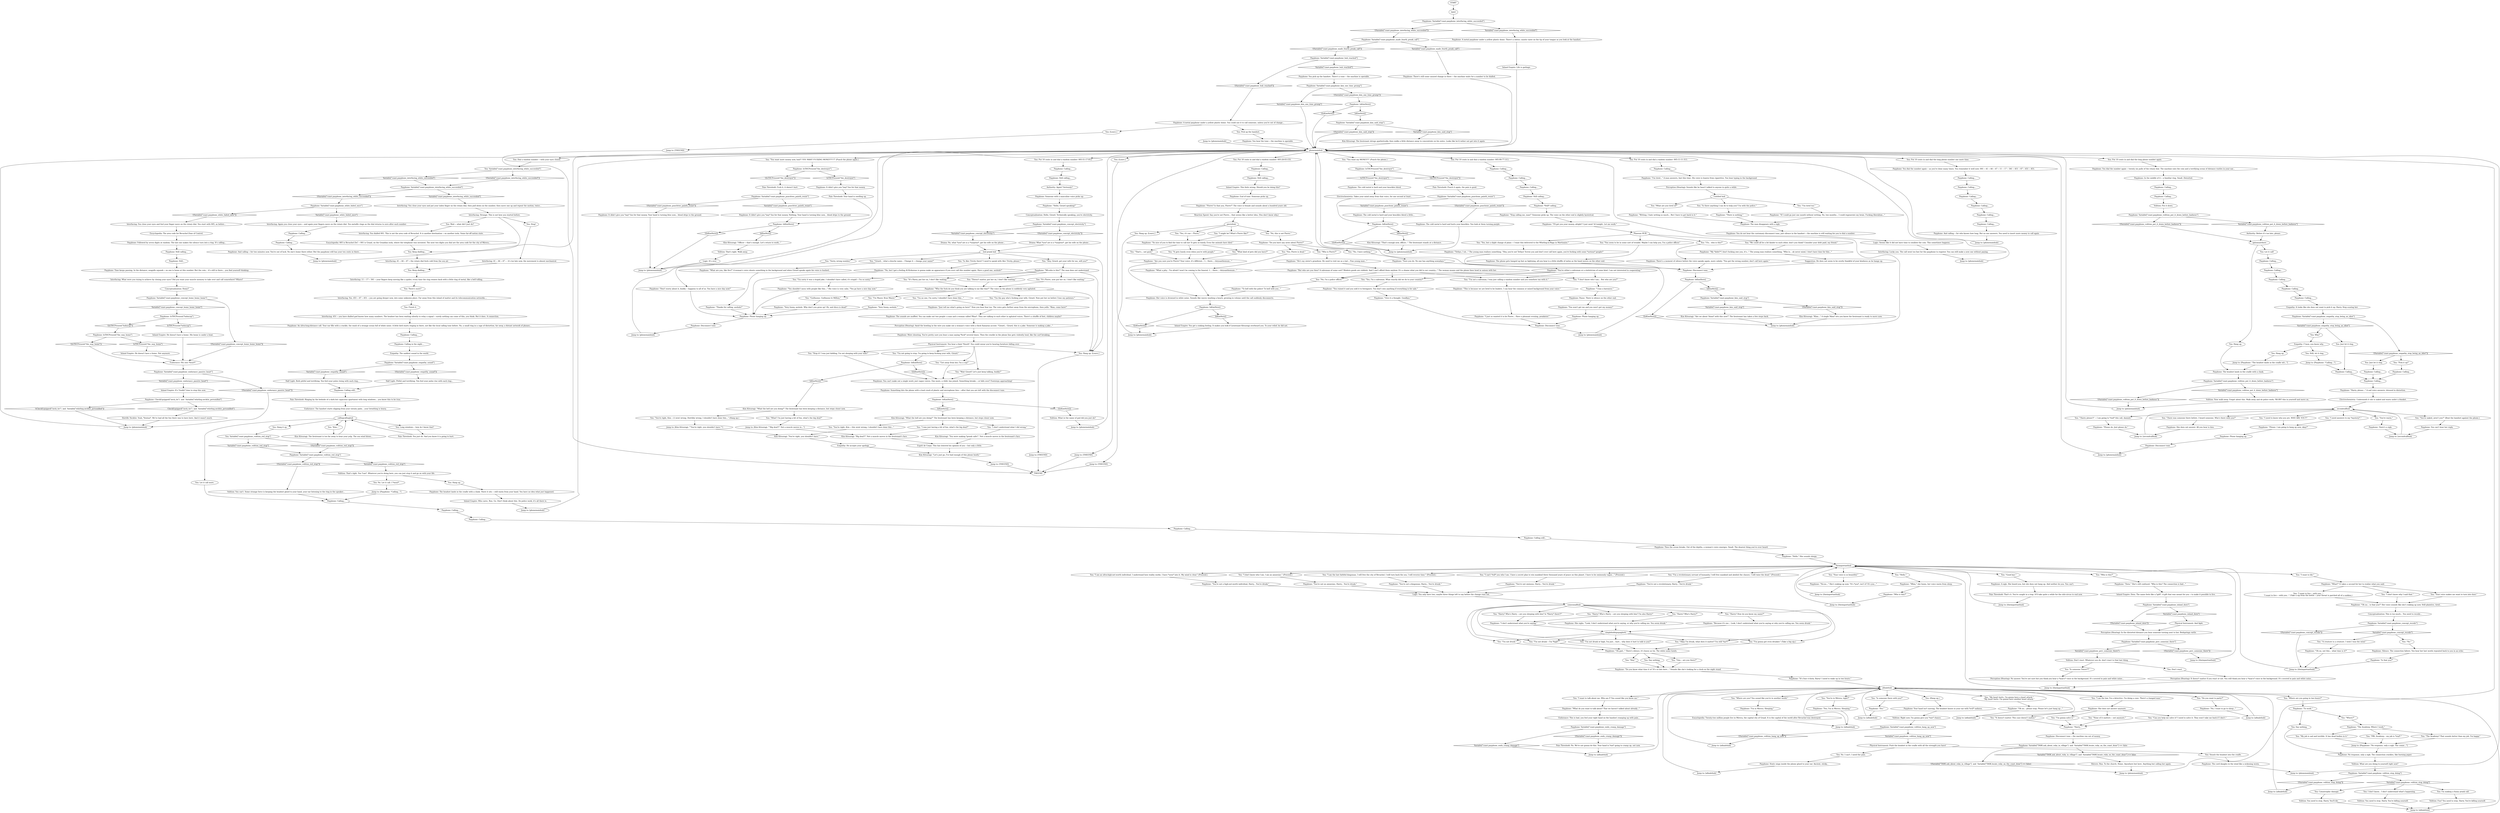 # BOARDWALK / PAYPHONE
# Payphone, for calling folk. Call everyone.
# ==================================================
digraph G {
	  0 [label="START"];
	  1 [label="input"];
	  2 [label="You: \"Yes, it's me -- Pierre.\""];
	  3 [label="You: \"Yes, Pierre is dead.\""];
	  4 [label="Payphone: \"But who are you then? A salesman of some sort? Modern goods are rubbish. And I can't afford them anyhow. It's a shame what you did to our country...\" The woman moans and the phone lines howl in unison with her."];
	  5 [label="Payphone: Her voice is drowned in white noise. Sounds like waves washing a beach, growing in volume until the call suddenly disconnects."];
	  6 [label="Jump to: [phonemainhub]"];
	  7 [label="You: Keep dialling..."];
	  8 [label="Payphone: \"You shouldn't mess with people like this...\" His voice is very calm. \"You go have a nice day now.\""];
	  9 [label="You: \"Guillaume. Guillaume le Million.\""];
	  10 [label="Payphone: \"Harry, please...\" A sad voice answers, dressed in distortion."];
	  11 [label="Jump to: [phonemainhub]"];
	  12 [label="Kim Kitsuragi: \"You were making *prank calls*.\" Not a muscle moves in the lieutenant's face."];
	  13 [label="Payphone: \"My *debt?* I don't fucking owe you, it's...\" The young man realises something. \"Who is... ah never mind, I don't have time for this...\""];
	  14 [label="Inland Empire: Life is garbage."];
	  15 [label="You: \"Kim...\""];
	  16 [label="Empathy: He accepts your apology."];
	  17 [label="Empathy: The saddest sound in the world."];
	  18 [label="Payphone: Variable[\"coast.payphone_volition_red_stop\"]"];
	  19 [label="Variable[\"coast.payphone_volition_red_stop\"]", shape=diamond];
	  20 [label="!(Variable[\"coast.payphone_volition_red_stop\"])", shape=diamond];
	  21 [label="Payphone: Variable[\"coast.payphone_kim_said_stop\"]"];
	  22 [label="Variable[\"coast.payphone_kim_said_stop\"]", shape=diamond];
	  23 [label="!(Variable[\"coast.payphone_kim_said_stop\"])", shape=diamond];
	  24 [label="You: \"I'm not drunk.\""];
	  25 [label="You: \"I want to talk about me. Who am I? You sound like you know me.\""];
	  26 [label="Volition: Right now. I'm gonna give you *one* chance."];
	  27 [label="Payphone: Variable[\"TASK.ask_about_ruby_in_village\"]  and  Variable[\"TASK.locate_ruby_on_the_coast_done\"] == false"];
	  28 [label="Variable[\"TASK.ask_about_ruby_in_village\"]  and  Variable[\"TASK.locate_ruby_on_the_coast_done\"] == false", shape=diamond];
	  29 [label="!(Variable[\"TASK.ask_about_ruby_in_village\"]  and  Variable[\"TASK.locate_ruby_on_the_coast_done\"] == false)", shape=diamond];
	  30 [label="Payphone: Variable[\"coast.payphone_kim_one_time_grump\"]"];
	  31 [label="Variable[\"coast.payphone_kim_one_time_grump\"]", shape=diamond];
	  32 [label="!(Variable[\"coast.payphone_kim_one_time_grump\"])", shape=diamond];
	  33 [label="Perception (Hearing): In the distorted distance you hear someone turning next to her. Bedsprings rattle."];
	  34 [label="Payphone: \"So nice of you to find the time to call me! It gets so lonely. Even the animals have died.\""];
	  35 [label="Payphone: \"He's my sister's grandson. He used to visit me as a lad... Fine young man...\""];
	  36 [label="Payphone: \"This is because we are bred to be leaders. I can hear the common or mixed background from your voice.\""];
	  37 [label="Payphone: \"You're either a salesman or a statistician of some kind. I am not interested in cooperating.\""];
	  38 [label="Authority: Again? Seriously?"];
	  39 [label="You: \"I don't know why I said that.\""];
	  40 [label="Payphone: \"What are you, like five?\" A woman's voice shouts something in the background and when Girard speaks again his voice is hushed..."];
	  41 [label="You: Finish it."];
	  42 [label="Volition: Now walk away. Forget about this. Walk away and do police work. *BURY* this in yourself and move on."];
	  43 [label="Payphone: IsKimHere()"];
	  44 [label="IsKimHere()", shape=diamond];
	  45 [label="!(IsKimHere())", shape=diamond];
	  46 [label="Authority: Before it's too late, please."];
	  47 [label="Payphone: Variable[\"coast.payphone_white_failed_once\"]"];
	  48 [label="Variable[\"coast.payphone_white_failed_once\"]", shape=diamond];
	  49 [label="!(Variable[\"coast.payphone_white_failed_once\"])", shape=diamond];
	  50 [label="Jump to: [phonemainhub]"];
	  51 [label="Interfacing: What were you trying to achieve by closing your eyes? Did you want your muscle memory to take over and call somewhere? Where?"];
	  52 [label="Half Light: Pitiful and terrifying. You feel your pulse rise with each ring..."];
	  53 [label="Payphone: Calling..."];
	  54 [label="Interfacing: You dialled 001. This is not the area code of Revachol. It is another destination -- on another isola. Some far-off nation state."];
	  55 [label="Pain Threshold: Fuck it, it doesn't hurt."];
	  56 [label="Payphone: IsKimHere()"];
	  57 [label="IsKimHere()", shape=diamond];
	  58 [label="!(IsKimHere())", shape=diamond];
	  59 [label="Payphone: A metal payphone under a yellow plastic dome. There's a bitter, caustic taste on the tip of your tongue as you look at the handset."];
	  60 [label="Jump to: [THEEND]"];
	  61 [label="Drama: What *you* are is a *surprise*, get his wife on the phone..."];
	  62 [label="Payphone: \"Writing. I hate writing so much... But I have to get back to it.\""];
	  63 [label="Payphone: \"Is that you?\""];
	  64 [label="Payphone: \"Yes, I'm in Mirova. Sleeping.\""];
	  65 [label="You: \"My heart hurts. I'm gonna have a heart attack.\"\n\"My heart hurts. I'm gonna have another heart attack.\""];
	  66 [label="Jump to: [secondcallhub]"];
	  67 [label="You: Pick up the handset."];
	  68 [label="Payphone: You hear the tone -- the machine is operable."];
	  69 [label="Payphone: Calling..."];
	  70 [label="Payphone: \"You ruined it and you sold it to foreigners. You don't own anything if everything is for sale.\""];
	  71 [label="Payphone: Variable[\"coast.payphone_punchtwo_painth_resist\"]"];
	  72 [label="Variable[\"coast.payphone_punchtwo_painth_resist\"]", shape=diamond];
	  73 [label="!(Variable[\"coast.payphone_punchtwo_painth_resist\"])", shape=diamond];
	  74 [label="You: \"Get away from her, I'm a cop!\""];
	  75 [label="Payphone: You can't make out a single word, just vague voices. One more, a child, has joined. Something breaks -- or falls over? Footsteps approaching!"];
	  76 [label="Kim Kitsuragi: \"What the hell are you doing?\" The lieutenant has been keeping a distance, but steps closer now."];
	  77 [label="You: \"You seem to be in some sort of trouble. Maybe I can help you, I'm a police officer.\""];
	  78 [label="somesmallhub"];
	  79 [label="Pain Threshold: You just do. And you know it is going to hurt."];
	  80 [label="Horrific Necktie: Yeah, *bratan*. We've had all the fun there was to have here. And it wasn't much."];
	  81 [label="Payphone: It didn't give you *any* fun for that money."];
	  82 [label="Volition: You can't. Some strange force is keeping the headset glued to your hand, your ear listening to the ring in the speaker..."];
	  83 [label="Payphone: \"You're not an amnesiac, Harry... You're drunk.\""];
	  84 [label="You: \"I'm not drunk -- I'm *high*.\""];
	  85 [label="Payphone: \"I don't understand what you're saying.\""];
	  86 [label="Encyclopedia: Twenty-two million people live in Mirova, the capital city of Graad. It is the capital of the world after Revachol was destroyed."];
	  87 [label="Payphone: End of tone. Someone picks up."];
	  88 [label="You: Put 10 cents in and dial a random number: 005-24-03-155."];
	  89 [label="You: \"You're naked, aren't you?\" (Beat the handset against the phone.)"];
	  90 [label="Payphone: \"Wh-who is this?\" The man does not understand."];
	  91 [label="Payphone: More shouting. You're pretty sure you hear a man saying *fuck* several times. Then the crackle in the phone line gets violently loud, like the surf breaking."];
	  92 [label="You: Keep dialling..."];
	  93 [label="Jump to: [phonemainhub]"];
	  94 [label="Jump to: [Kim Kitsuragi: \"\"Big deal?!\" Not a muscle moves in...\"]"];
	  95 [label="Jump to: [afinalehub]"];
	  96 [label="Jump to: [afinalehub]"];
	  97 [label="You: (Hang up.)"];
	  98 [label="Payphone: She does not answer anymore."];
	  99 [label="You: \"It gets lonely even when you're with people.\""];
	  100 [label="Payphone: You dial the number again -- as you've done many times. You remember it well now: 001 -- 41 -- 44 -- 47 -- 11 -- 17 -- 361 -- 451 -- 67 -- 451 -- 451."];
	  101 [label="Payphone: \"Are you sure you're Pierre? Your voice, it's different... I... there... chrysanthemum...\""];
	  102 [label="Jump to: [theimportanthub]"];
	  103 [label="You: Hang up. [Leave.]"];
	  104 [label="Empathy: It looks like she does not want to pick it up, Harry. Stop scaring her."];
	  105 [label="You: \"I am the last faithful kingsman. I will free the city of Revachol. I will turn back the sea. I will reverse time.\" (Proceed.)"];
	  106 [label="Payphone: In the middle of it -- a familiar ring. Small. Distorted."];
	  107 [label="Payphone: And calling -- for two minutes now. You're out of luck. No one's home there either. But the payphone still has your ten cents in there..."];
	  108 [label="Payphone: You pick up the handset. There's a tone -- the machine is operable."];
	  109 [label="Payphone: Then the ocean breaks. Out of the depths, a woman's voice emerges. Small. The dearest thing you've ever heard."];
	  110 [label="Jump to: [THEEND]"];
	  111 [label="You: \"I'm not drunk or high, I'm just... hurt... why does it hurt to talk to you?\""];
	  112 [label="Jump to: [phonemainhub]"];
	  113 [label="simpleholdupspaghetti"];
	  114 [label="Payphone: Static sings inside the phone glued to your ear. Ancient, sticky..."];
	  115 [label="Payphone: She does not answer. All you hear is hiss."];
	  116 [label="Inland Empire: Dora. The name feels like a *gift*. A gift that was meant for you -- to make it possible to live."];
	  117 [label="Payphone: Variable[\"coast.payphone_perc_someone_there\"]"];
	  118 [label="Variable[\"coast.payphone_perc_someone_there\"]", shape=diamond];
	  119 [label="!(Variable[\"coast.payphone_perc_someone_there\"])", shape=diamond];
	  120 [label="You: \"No, I'm a police officer.\""];
	  121 [label="You: \"Good bye.\""];
	  122 [label="Jump to: [Payphone: \"The headset lands in the cradle wit...\"]"];
	  123 [label="You: Just let it ring."];
	  124 [label="Payphone: Calling..."];
	  125 [label="Kim Kitsuragi: \"You're right, you shouldn't have.\""];
	  126 [label="You: \"We could all be a bit kinder to each other, don't you think? Consider your debt paid, my friend.\""];
	  127 [label="Payphone: The phone gets hanged up fast as lightning, all you hear is a little shuffle of nylon as the hand moves on the other end."];
	  128 [label="Endurance: The handset starts slipping from your sweaty palm... your breathing is heavy."];
	  129 [label="Payphone: Variable[\"coast.payphone_endurance_passive_heart\"]"];
	  130 [label="Variable[\"coast.payphone_endurance_passive_heart\"]", shape=diamond];
	  131 [label="!(Variable[\"coast.payphone_endurance_passive_heart\"])", shape=diamond];
	  132 [label="You: Stop!"];
	  133 [label="Jump to: [THEEND]"];
	  134 [label="You: \"You want my MONEY?!\" (Punch the phone.)"];
	  135 [label="Kim Kitsuragi: The lieutenant is too far away to hear your yelp. The sea wind blows..."];
	  136 [label="Untitled hub"];
	  137 [label="You: Let it call more."];
	  138 [label="Payphone: Variable[\"coast.payphone_inland_dora\"]"];
	  139 [label="Variable[\"coast.payphone_inland_dora\"]", shape=diamond];
	  140 [label="!(Variable[\"coast.payphone_inland_dora\"])", shape=diamond];
	  141 [label="You: \"Okay I'm drunk, what does it matter? I'm still *me*!\""];
	  142 [label="Volition: You need to stop, Harry. You'll die."];
	  143 [label="You: \"I'm gonna solve it.\""];
	  144 [label="Jump to: [phonemainhub]"];
	  145 [label="Payphone: \"You're not a revolutionary, Harry... You're drunk.\""];
	  146 [label="Payphone: \"What a pity... I'm afraid I won't be coming to the funeral. I.... there... chrysanthemum...\""];
	  147 [label="You: \"A creature is a creature. I wish I was the wind.\""];
	  148 [label="You: \"Your voice makes me want to turn into dust.\""];
	  149 [label="You: \"I am an ultra-high-net-worth individual. I understand how reality works. I have *seen* into it. My mind is clear.\" (Proceed.)"];
	  150 [label="Payphone: Calling..."];
	  151 [label="Payphone: The headset lands in the cradle with a clank."];
	  152 [label="You: Hang up."];
	  153 [label="You: \"Who is this?\""];
	  154 [label="Payphone: Calling..."];
	  155 [label="Payphone: \"You're not a kingsman, Harry... You're drunk.\""];
	  156 [label="Payphone: \"You're not ominous, Harry... You're drunk.\""];
	  157 [label="Interfacing: 41 -- 44 -- 47 -- the rotary dial feels cold from the sea air."];
	  158 [label="You: Long windows... how do I know that?"];
	  159 [label="Payphone: Variable[\"coast.payphone_kim_said_stop\"]"];
	  160 [label="Variable[\"coast.payphone_kim_said_stop\"]", shape=diamond];
	  161 [label="!(Variable[\"coast.payphone_kim_said_stop\"])", shape=diamond];
	  162 [label="Inland Empire: Who cares. Run. Go. Don't think about this. Do police work, it's all there is."];
	  163 [label="Kim Kitsuragi: \"Khm...\" A single *khm* lets you know the lieutenant is ready to move now."];
	  164 [label="Payphone: IsKimHere()"];
	  165 [label="IsKimHere()", shape=diamond];
	  166 [label="!(IsKimHere())", shape=diamond];
	  167 [label="Payphone: Variable[\"coast.payphone_concept_electricity\"]"];
	  168 [label="Variable[\"coast.payphone_concept_electricity\"]", shape=diamond];
	  169 [label="!(Variable[\"coast.payphone_concept_electricity\"])", shape=diamond];
	  170 [label="Payphone: \"I'm tired...\" A man answers, fast this time. His voice is hoarse from cigarettes. You hear typing in the background."];
	  171 [label="You: \"I'm tired too.\""];
	  172 [label="callingcallinghub"];
	  173 [label="Inland Empire: He doesn't have a home. His home is under a boat."];
	  174 [label="Payphone: \"The Academy. Where I work.\""];
	  175 [label="You: I'm making a funny prank call."];
	  176 [label="Physical Instrument: Push the headset in the cradle with all the strength you have!"];
	  177 [label="You: \"None of it matters -- not anymore.\""];
	  178 [label="Payphone: Variable[\"coast.payphone_volition_put_it_down_before_badness\"]"];
	  179 [label="Variable[\"coast.payphone_volition_put_it_down_before_badness\"]", shape=diamond];
	  180 [label="!(Variable[\"coast.payphone_volition_put_it_down_before_badness\"])", shape=diamond];
	  181 [label="Jump to: [phonemainhub]"];
	  182 [label="Payphone: The cord dangles in the wind like a sickening worm."];
	  183 [label="You: \"I'm not a salesman, I was just calling a random number and you somehow ran with it.\""];
	  184 [label="Payphone: Calling..."];
	  185 [label="Volition: Don't react. Whatever you do, don't react to that last thing."];
	  186 [label="Inland Empire: You get a sinking feeling. It makes you look if Lieutenant Kitsuragi overheard you. To your relief, he did not."];
	  187 [label="You: \"You're warm.\""];
	  188 [label="Payphone: \"Hello, Girard speaking!\""];
	  189 [label="Payphone: \"Thanks for calling, asshole!\""];
	  190 [label="Payphone: \"Mhm,\" she hums, her voice warm from sleep."];
	  191 [label="You: \"You're right, Kim -- it went wrong. Horribly wrong. I shouldn't have done this...\" (Hang up.)"];
	  192 [label="Interfacing: Strange. This is not how you started before."];
	  193 [label="Jump to: [Payphone: \"Calling...\"]"];
	  194 [label="Volition: What in the name of god did you just do?"];
	  195 [label="Interfacing: 451 -- you have dialled god knows how many numbers. The headset has been waiting silently to relay a signal -- surely nothing can come of this, you think. But it does. A connection."];
	  196 [label="Jump to: [theimportanthub]"];
	  197 [label="Payphone: Calling..."];
	  198 [label="Payphone: There's a moment of silence before the voice speaks again, more calmly: \"You got the wrong number, don't call here again.\""];
	  199 [label="Payphone: Time keeps passing. In the distance, seagulls squawk -- no one is home at this number. But the coin... it's still in there... you find yourself thinking:"];
	  200 [label="Interfacing: Again you close your eyes -- and again your fingers move on the rotary dial. Ten metallic rings as the dial returns to zero after each number."];
	  201 [label="THEEND"];
	  202 [label="Drama: No, what *you* are is a *surprise*, get his wife on the phone..."];
	  203 [label="You: \"I don't know who I am. I am an amnesiac.\" (Proceed.)"];
	  204 [label="Payphone: Still..."];
	  205 [label="pierrehub"];
	  206 [label="You: \"Harry? How do you know my name?\""];
	  207 [label="Payphone: Variable[\"coast.payphone_volition_stop_doing\"]"];
	  208 [label="Variable[\"coast.payphone_volition_stop_doing\"]", shape=diamond];
	  209 [label="!(Variable[\"coast.payphone_volition_stop_doing\"])", shape=diamond];
	  210 [label="Payphone: \"Oh no... please stop. Please let's just hang up...\""];
	  211 [label="Jump to: [afinalehub]"];
	  212 [label="Payphone: She sighs. \"Look, I don't understand what you're saying, or why you're calling me. You seem drunk.\""];
	  213 [label="You: [Leave.]"];
	  214 [label="Payphone: \"Do you have any news about Pierre?\""];
	  215 [label="Payphone: You can't hear her reply."];
	  216 [label="Interfacing: Yes. 451 -- 67 -- 451 -- you are going deeper now, into some unknown place. Far away from this island of matter and its telecommunication networks...."];
	  217 [label="Perception (Hearing): No answer. You're not sure but you think you hear a *man's* voice in the background. It's covered in pain and white noise..."];
	  218 [label="Payphone: Phone hanging up."];
	  219 [label="You: Put 10 cents in and dial a random number: 005-99-77-313."];
	  220 [label="You: \"Hey, Girard, get your wife for me, will you?\""];
	  221 [label="You: \"Girard... what a douche name... Change it -- change your name!\""];
	  222 [label="Payphone: Calling..."];
	  223 [label="Jump to: [theimportanthub]"];
	  224 [label="Payphone: The sounds are muffled. You can make out two people: a man and a woman called *Bian*. They are talking to each other in agitated voices. There's a shuffle of feet, children maybe?"];
	  225 [label="Payphone: Something hits the phone with a loud crack of plastic and microphone hiss -- after that you are left with the disconnect tone."];
	  226 [label="Payphone: Calling..."];
	  227 [label="Conceptualization: Home?"];
	  228 [label="Jump to: [phonemainhub]"];
	  229 [label="You: Put 10 cents in and dial the long phone number again."];
	  230 [label="Volition: That's right. You *can*. Whatever you're doing here, you can just stop it and go on with your life."];
	  231 [label="Jump to: [Payphone: \"No response, only a sigh. The conne...\"]"];
	  232 [label="Payphone: \"To work.\""];
	  233 [label="You: \"I am the law. I'm a detective. I'm doing a case. There's a hanged man.\""];
	  234 [label="Payphone: Calling..."];
	  235 [label="Payphone: \"Give it a thought. Goodbye.\""];
	  236 [label="Jump to: [theimportanthub]"];
	  237 [label="You: \"I need answers to my *mystery*.\""];
	  238 [label="Jump to: [Payphone: \"Calling...\"]"];
	  239 [label="2nd prank hub"];
	  240 [label="You: \"I'm sorry it was a stupid joke, I shouldn't have called, it's stupid -- I'm so sorry.\""];
	  241 [label="You: \"Pick it up!\""];
	  242 [label="Empathy: C'mon, you know why."];
	  243 [label="You: \"I'm the guy who's fucking your wife, Girard. Now put her on before I lose my patience.\""];
	  244 [label="You: \"I'm Mazov. Kraz Mazov.\""];
	  245 [label="Payphone: Calling..."];
	  246 [label="Payphone: \"Who is this?\""];
	  247 [label="You: Let it call!"];
	  248 [label="Payphone: *Still* calling..."];
	  249 [label="Payphone: \"Hello.\" She sounds sleepy."];
	  250 [label="Payphone: Calling..."];
	  251 [label="Payphone: There's still some unused change in there -- the machine waits for a number to be dialled."];
	  252 [label="Jump to: [phonemainhub]"];
	  253 [label="Pain Threshold: Punch it again, the pain is good."];
	  254 [label="Payphone: Calling in the night...."];
	  255 [label="Payphone: \"I'll get you your money, alright? I just need 'til tonight. Let me work.\""];
	  256 [label="Payphone: Disconnect tone."];
	  257 [label="You: \"Harry? Who's Harry -- are you sleeping with him? I'm also Harry!\""];
	  258 [label="Payphone: \"Do you know what time it is? It's so late here...\" Sounds like she's looking for a clock on the night stand."];
	  259 [label="You: \"Ooo... are you there?\""];
	  260 [label="afinalehub"];
	  261 [label="You: \"Where are you? You sound like you're in another world.\""];
	  262 [label="Volition: You need to stop. Harry. You're killing yourself."];
	  263 [label="Payphone: Variable[\"coast.payphone_endu_cramp_damage\"]"];
	  264 [label="Variable[\"coast.payphone_endu_cramp_damage\"]", shape=diamond];
	  265 [label="!(Variable[\"coast.payphone_endu_cramp_damage\"])", shape=diamond];
	  266 [label="Jump to: [afinalehub]"];
	  267 [label="You: \"Is someone there with you?\""];
	  268 [label="Logic: It's over."];
	  269 [label="Payphone: It didn't give you *any* fun for that money. Nothing. Your hand is turning blue now... blood drips to the ground."];
	  270 [label="Electrochemistry: Underneath it she is naked and warm under a blanket."];
	  271 [label="You: \"I'm no one, I'm sorry, I shouldn't have done this...\""];
	  272 [label="Pain Threshold: That's it. You're caught in a trap. It'll take quite a while for the shit-circus to end now."];
	  273 [label="You: \"I was just having a bit of fun, what's the big deal?\""];
	  274 [label="Payphone: \"You're not a high-net-worth individual, Harry... You're drunk.\""];
	  275 [label="Kim Kitsuragi: \"Are we about *done* with this now?\" The lieutenant has taken a few steps back."];
	  276 [label="Jump to: [theimportanthub]"];
	  277 [label="Payphone: Calling still..."];
	  278 [label="Payphone: \"There is nothing.\""];
	  279 [label="You: \"The Academy? That sounds better than my job. I'm happy.\""];
	  280 [label="You: I don't know... I don't understand what's happening."];
	  281 [label="Payphone: No response, only a sigh. The connection crackles, like burning paper."];
	  282 [label="Jump to: [afinalehub]"];
	  283 [label="Payphone: \"I just so wanted it to be Pierre... Have a pleasant evening, prankster.\""];
	  284 [label="Payphone: Pause. There is silence on the other end."];
	  285 [label="Payphone: \"You won't get me and you won't get my money!\""];
	  286 [label="Payphone: There's a sigh."];
	  287 [label="Jump to: [phonemainhub]"];
	  288 [label="phonemainhub"];
	  289 [label="You: Still, let it ring."];
	  290 [label="Payphone: \"No, but I got a feeling Al Kickurass is gonna make an appearance if you ever call this number again. Have a good one, asshole!\""];
	  291 [label="Kim Kitsuragi: \"Big deal?!\" Not a muscle moves in the lieutenant's face."];
	  292 [label="Payphone: IsKimHere()"];
	  293 [label="IsKimHere()", shape=diamond];
	  294 [label="!(IsKimHere())", shape=diamond];
	  295 [label="Payphone: The headset lands in the cradle with a clank. There it sits -- still warm from your hand. You have no idea what just happened."];
	  296 [label="Payphone: Phone hanging up."];
	  297 [label="You: \"Is there anything I can do to help you? I'm with the police.\""];
	  298 [label="Jump to: [phonemainhub]"];
	  299 [label="You: \"You're in Mirova, right?\""];
	  300 [label="You: Say nothing."];
	  301 [label="Shivers: Run. To the church. Home. Anywhere but here. Anything but calling her again."];
	  302 [label="You: There's more?"];
	  303 [label="Payphone: \"Sure you do. No one has anything nowadays.\""];
	  304 [label="You: Dial a random number -- with your eyes closed."];
	  305 [label="You: Variable[\"coast.payphone_interfacing_white_succeeded\"]"];
	  306 [label="Variable[\"coast.payphone_interfacing_white_succeeded\"]", shape=diamond];
	  307 [label="!(Variable[\"coast.payphone_interfacing_white_succeeded\"])", shape=diamond];
	  308 [label="Payphone: Variable[\"coast.payphone_concept_recede\"]"];
	  309 [label="Variable[\"coast.payphone_concept_recede\"]", shape=diamond];
	  310 [label="!(Variable[\"coast.payphone_concept_recede\"])", shape=diamond];
	  311 [label="Payphone: A metal payphone under a yellow plastic dome. You could use it to call someone, unless you're out of change..."];
	  312 [label="Payphone: Phone hanging up."];
	  313 [label="You: \"'Harry please?!' -- I am going to *end* this call, dammit.\""];
	  314 [label="You: Put 10 cents in and dial a random number: 005-51-17-912."];
	  315 [label="Payphone: Someone with a masculine voice picks up:"];
	  316 [label="Payphone: Still calling..."];
	  317 [label="You: \"Sorry, wrong number.\""];
	  318 [label="Payphone: \"Oh no, not this... what time is it?\""];
	  319 [label="Payphone: Calling..."];
	  320 [label="Payphone: Calling..."];
	  321 [label="You: \"Wait Girard! Let's just keep talking, buddy!\""];
	  322 [label="optionsarehere"];
	  323 [label="Jump to: [Kim Kitsuragi: \"\"You're right, you shouldn't have.\"\"]"];
	  324 [label="Payphone: Still calling..."];
	  325 [label="Jump to: [phonemainhub]"];
	  326 [label="Jump to: [phonemainhub]"];
	  327 [label="Encyclopedia: The area code for Revachol Zone of Control."];
	  328 [label="Perception (Hearing): Sounds like he hasn't talked to anyone in quite a while."];
	  329 [label="You: \"What are you tired of?\""];
	  330 [label="Payphone: IsKimHere()"];
	  331 [label="IsKimHere()", shape=diamond];
	  332 [label="!(IsKimHere())", shape=diamond];
	  333 [label="Half Light: Both pitiful and terrifying. You feel your pulse rising with each ring..."];
	  334 [label="You: \"Harry? Who's Harry?\""];
	  335 [label="Payphone: \"It's four o'clock, Harry! I need to wake up in two hours.\""];
	  336 [label="Payphone: \"No, I want to go to sleep...\""];
	  337 [label="Jump to: [afinalehub]"];
	  338 [label="Volition: What are you doing to yourself right now?"];
	  339 [label="Volition: Fun? You need to stop. Harry. You're killing yourself."];
	  340 [label="Payphone: \"Harry...\""];
	  341 [label="You: \"Who is Pierre?\""];
	  342 [label="You: \"I don't know who I am... But who are you?\""];
	  343 [label="You: \"What kind of pets did you have?\""];
	  344 [label="Inland Empire: This feels wrong. Should you be doing this?"];
	  345 [label="Interfacing: 11 -- 17 -- 361 -- your fingers keep moving like a spider, every time the ring rotates back with a little ring of metal, like a bell tolling."];
	  346 [label="Payphone: Calling..."];
	  347 [label="You: \"It's Harry, put her on, I don't like waiting.\""];
	  348 [label="You: Why?"];
	  349 [label="Payphone: \"Very funny, asshole.\""];
	  350 [label="Physical Instrument: You hear a faint *thuck*. You could swear you're hearing furniture falling over."];
	  351 [label="You: \"What? I'm just having a bit of fun, what's the big deal?\""];
	  352 [label="Payphone: Variable[\"coast.payphone_interfacing_white_succeeded\"]"];
	  353 [label="Variable[\"coast.payphone_interfacing_white_succeeded\"]", shape=diamond];
	  354 [label="!(Variable[\"coast.payphone_interfacing_white_succeeded\"])", shape=diamond];
	  355 [label="Payphone: Still calling..."];
	  356 [label="Encyclopedia: 005 is Revachol ZoC -- 001 is Graad, on the Graadian isola, where the telephone was invented. The next two digits you dial are the area code for the city of Mirova..."];
	  357 [label="Kim Kitsuragi: \"Officer -- that's enough. Let's return to work...\""];
	  358 [label="Payphone: The cold metal is hard and hurts your knuckles. You look at them turning purple."];
	  359 [label="Suggestion: He does not seem to be overly thankful of your kindness as he hangs up."];
	  360 [label="Payphone: \"Because it's me... Look, I don't understand what you're saying or why you're calling me. You seem drunk.\""];
	  361 [label="You: \"Hey.\""];
	  362 [label="You: Say nothing."];
	  363 [label="Payphone: \"What do you want to talk about? That we haven't talked about already...\""];
	  364 [label="Jump to: [afinalehub]"];
	  365 [label="Payphone: Disconnect tone -- the machine ran out of money."];
	  366 [label="You: \"Can you help me solve it? I need to solve it. They won't take me back if I don't.\""];
	  367 [label="You: \"No, this is not Pierre.\""];
	  368 [label="You: \"Is someone *there*?\""];
	  369 [label="Payphone: Calling..."];
	  370 [label="Jump to: [theimportanthub]"];
	  371 [label="You: \"Stop it! I was just kidding, I'm not sleeping with your wife!\""];
	  372 [label="Payphone: A sigh. She heard you, but she does not hang up. And neither do you. You can't."];
	  373 [label="Jump to: [phonemainhub]"];
	  374 [label="Interfacing: 41 -- 44 -- 47 --  it's too late now, the movement is almost mechanical."];
	  375 [label="Endurance: His own *heart*."];
	  376 [label="Payphone: IsTHCPresent(\"the_destroyer\")"];
	  377 [label="IsTHCPresent(\"the_destroyer\")", shape=diamond];
	  378 [label="!(IsTHCPresent(\"the_destroyer\"))", shape=diamond];
	  379 [label="You: Hang up."];
	  380 [label="Jump to: [phonemainhub]"];
	  381 [label="Electrochemistry: Takes your mind away from that voice, for one second at least..."];
	  382 [label="Jump to: [phonemainhub]"];
	  383 [label="Payphone: Calling still..."];
	  384 [label="Logic: Seems like it did not have time to swallow the coin. This sometimes happens."];
	  385 [label="Inland Empire: He doesn't have a home. Not anymore."];
	  386 [label="You: \"Harry? Who's Harry -- are you sleeping with him? Is *Harry* there?!\""];
	  387 [label="You: \"Do you want to party?\""];
	  388 [label="Payphone: Your hand isn't moving. The headset hisses in your ear with *evil* sadness."];
	  389 [label="Volition: That's right. Walk away."];
	  390 [label="You: Smash the headset into the cradle."];
	  391 [label="Jump to: [afinalehub]"];
	  392 [label="You: \"There was someone there before. I heard someone. Who's there with you?\""];
	  393 [label="Payphone: \"Dora.\" She's still confused. \"Who is this? The connection is bad...\""];
	  394 [label="You: Don't react."];
	  395 [label="Payphone: Still calling..."];
	  396 [label="Payphone: Disconnect tone."];
	  397 [label="You: \"I need to know who you are. WHO ARE YOU?!\""];
	  398 [label="Payphone: \"Please. I am going to hang up now, okay?\""];
	  399 [label="You: Hang up."];
	  400 [label="Payphone: \"Who the fuck do you think you are talking to me like that?\" The voice on the phone is suddenly very agitated."];
	  401 [label="You: Just let it ring."];
	  402 [label="Payphone: Variable[\"coast.payphone_empathy_stop_being_an_idiot\"]"];
	  403 [label="Variable[\"coast.payphone_empathy_stop_being_an_idiot\"]", shape=diamond];
	  404 [label="!(Variable[\"coast.payphone_empathy_stop_being_an_idiot\"])", shape=diamond];
	  405 [label="You: \"I'm a revolutionary servant of humanity. I will free mankind and abolish the classes. I will raise the dead.\" (Proceed.)"];
	  406 [label="Payphone: Calling..."];
	  407 [label="You: \"I want to die.\""];
	  408 [label="Payphone: You dial the number again -- twenty six pulls of the rotary dial. The machine eats the coin and a terrifying ocean of distance rustles in your ear..."];
	  409 [label="You: \"Yes, but a slight change of plans -- I want this delivered to the Whirling-in-Rags in Martinaise.\""];
	  410 [label="Kim Kitsuragi: \"That's enough now, officer...\" The lieutenant stands at a distance."];
	  411 [label="Payphone: \"No-no...\" She's waking up now. \"It's *you*, isn't it? It's you...\""];
	  412 [label="Payphone: The cold metal is hard and your knuckles bleed a little..."];
	  414 [label="Conceptualization: Hello, Girard. Technically speaking, you're electricity."];
	  415 [label="Payphone: Calling..."];
	  416 [label="Payphone: Calling..."];
	  417 [label="Payphone: You do not hear the customary disconnect tone, just silence in the handset -- the machine is still waiting for you to dial a number."];
	  418 [label="You: \"Where are you going in two hours?\""];
	  419 [label="Endurance: This is bad, you feel your right hand on the handset cramping up with pain..."];
	  420 [label="Payphone: Disconnect tone."];
	  421 [label="Payphone: \"I was a baroness.\""];
	  422 [label="You: \"That's... not good.\""];
	  423 [label="You: \"I want to live -- with you...\"\n\"I want to live -- with you...\" (Take a sip from the bottle -- your throat is parched all of a sudden.) "];
	  424 [label="Payphone: Calling..."];
	  425 [label="Payphone: \"Don't worry about it, buddy -- happens to all of us. You have a nice day now!\""];
	  426 [label="You: \"Doesn't matter, put her on, I don't like waiting.\""];
	  427 [label="Payphone: Calling..."];
	  428 [label="Kim Kitsuragi: \"What the hell are you doing?\" The lieutenant has been keeping a distance, but steps closer now."];
	  429 [label="You: \"You're right, Kim -- this went wrong, I shouldn't have done this...\""];
	  430 [label="Payphone: Calling..."];
	  431 [label="Interfacing: You close your eyes and put your index finger on the rotary dial, then pull down on the number, then move one up and repeat the motion, twice..."];
	  432 [label="You: Wait -- what did I just do?"];
	  433 [label="Pain Threshold: Ringing by the bedside of a dark but capacious apartment with long windows... you know this to be true."];
	  434 [label="Payphone: Variable[\"coast.payphone_made_fourth_prank_call\"]"];
	  435 [label="Variable[\"coast.payphone_made_fourth_prank_call\"]", shape=diamond];
	  436 [label="!(Variable[\"coast.payphone_made_fourth_prank_call\"])", shape=diamond];
	  437 [label="Payphone: Variable[\"coast.payphone_interfacing_white_succeeded\"]"];
	  438 [label="Variable[\"coast.payphone_interfacing_white_succeeded\"]", shape=diamond];
	  439 [label="!(Variable[\"coast.payphone_interfacing_white_succeeded\"])", shape=diamond];
	  440 [label="Payphone: Variable[\"coast.payphone_punchone_painth_resist\"]"];
	  441 [label="Variable[\"coast.payphone_punchone_painth_resist\"]", shape=diamond];
	  442 [label="!(Variable[\"coast.payphone_punchone_painth_resist\"])", shape=diamond];
	  443 [label="You: Hang it up."];
	  444 [label="You: Variable[\"coast.payphone_volition_red_stop\"]"];
	  445 [label="Variable[\"coast.payphone_volition_red_stop\"]", shape=diamond];
	  446 [label="!(Variable[\"coast.payphone_volition_red_stop\"])", shape=diamond];
	  447 [label="Payphone: Variable[\"coast.payphone_empathy_sound\"]"];
	  448 [label="Variable[\"coast.payphone_empathy_sound\"]", shape=diamond];
	  449 [label="!(Variable[\"coast.payphone_empathy_sound\"])", shape=diamond];
	  450 [label="Payphone: \"I'm in Mirova. Sleeping.\""];
	  451 [label="You: Catastrophic damage."];
	  452 [label="You: \"My job is sad and terrible. It has dead bodies in it.\""];
	  453 [label="Jump to: [phonemainhub]"];
	  454 [label="Jump to: [THEEND]"];
	  455 [label="Jump to: [afinalehub]"];
	  456 [label="Payphone: \"Pierre? Is that you, Pierre?\" The voice is female and sounds about a hundred years old."];
	  457 [label="You: \"No, I have nothing.\""];
	  458 [label="You: \"Yes, I'm a salesman. What exactly did we do to your country?\""];
	  459 [label="Payphone: \"To hell with the police! To hell with you...\""];
	  460 [label="You: \"Hello.\""];
	  461 [label="You: \"No.\""];
	  462 [label="Perception (Hearing): It doesn't matter if you react or not. You still think you hear a *man's* voice in the background. It's covered in pain and white noise..."];
	  463 [label="You: Hang up. [Leave.]"];
	  464 [label="You: \"Is Alec Tricity there? I need to speak with Alec Tricity, please.\""];
	  465 [label="Payphone: \"What?\" It takes a second for her to realize what you said."];
	  466 [label="You: \"Your voice is so beautiful.\""];
	  467 [label="You: No. Let it call. I *must*."];
	  468 [label="Payphone: Variable[\"coast.payphone_volition_put_it_down_before_badness\"]"];
	  469 [label="Variable[\"coast.payphone_volition_put_it_down_before_badness\"]", shape=diamond];
	  470 [label="!(Variable[\"coast.payphone_volition_put_it_down_before_badness\"])", shape=diamond];
	  471 [label="Payphone: Followed by seven digits at random. The last one makes the silence turn into a ring. It's calling..."];
	  472 [label="Inland Empire: It's *really* time to stop this now."];
	  473 [label="Payphone: An ultra-long-distance call. Your ear fills with a crackle, the wash of a strange ocean full of white noise. A little bird starts ringing in there, not like the local calling tone before. No, a small ring in a cage of distortion, far away, a distant network of phones..."];
	  474 [label="Payphone: Disconnect tone."];
	  475 [label="Payphone: IsTHCPresent(\"the_destroyer\")"];
	  476 [label="IsTHCPresent(\"the_destroyer\")", shape=diamond];
	  477 [label="!(IsTHCPresent(\"the_destroyer\"))", shape=diamond];
	  478 [label="Reaction Speed: Say you're not Pierre... that seems like a better idea. (You don't know why.)"];
	  479 [label="Payphone: Calling..."];
	  480 [label="You: Put 10 cents in and dial a random number: 005-11-11-313."];
	  481 [label="Payphone: Calling..."];
	  482 [label="Interfacing: Lucky you. The call went too fast for the payphone to register. You can still make a new one without paying."];
	  483 [label="Payphone: IsTHCPresent(\"the_way_home\")"];
	  484 [label="IsTHCPresent(\"the_way_home\")", shape=diamond];
	  485 [label="!(IsTHCPresent(\"the_way_home\"))", shape=diamond];
	  486 [label="Payphone: \"Yes.\""];
	  487 [label="You: \"It doesn't matter. This case doesn't matter.\""];
	  488 [label="Payphone: Variable[\"coast.payphone_concept_home_home_home\"]"];
	  489 [label="Variable[\"coast.payphone_concept_home_home_home\"]", shape=diamond];
	  490 [label="!(Variable[\"coast.payphone_concept_home_home_home\"])", shape=diamond];
	  491 [label="You: No. I can't. I need the pain."];
	  492 [label="You: \"I might be? What's Pierre like?\""];
	  493 [label="Payphone: And calling -- for who knows how long. But no one answers. You need to insert more money to call again."];
	  494 [label="You: Put 10 cents in and dial the long phone number one more time."];
	  495 [label="Payphone: Silence. The connection falters. You hear her last words repeated back to you in an echo:"];
	  496 [label="Payphone: \"Please do. Just please do.\""];
	  497 [label="Payphone: IsKimHere()"];
	  498 [label="IsKimHere()", shape=diamond];
	  499 [label="!(IsKimHere())", shape=diamond];
	  500 [label="Payphone: Calling..."];
	  501 [label="Payphone: \"Very funny, asshole. Why don't you grow up! Oh, and disco is dead!\""];
	  502 [label="You: \"I can't *tell* you who I am. I have a secret plan to win mankind three thousand years of peace on this planet. I have to be ominously vague...\" (Proceed.)"];
	  503 [label="You: \"I'm not going to stop. I'm going to keep fucking your wife, Girard.\""];
	  504 [label="Payphone: IsKimHere()"];
	  505 [label="IsKimHere()", shape=diamond];
	  506 [label="!(IsKimHere())", shape=diamond];
	  507 [label="Kim Kitsuragi: \"Let's just go, I've had enough of this phone booth.\""];
	  508 [label="Volition: Put it down."];
	  509 [label="theimportanthub"];
	  510 [label="Perception (Hearing): Amid the howling in the wire you make out a woman's voice with a thick Samaran accent: \"Girard... Girard, this is a joke. Someone is making a joke...\""];
	  511 [label="Interfacing: You close your eyes and feel your finger move on the rotary dial. You start with 005, as before..."];
	  512 [label="Payphone: CheckEquipped(\"neck_tie\")  and  Variable[\"whirling.necktie_personified\"]"];
	  513 [label="CheckEquipped(\"neck_tie\")  and  Variable[\"whirling.necktie_personified\"]", shape=diamond];
	  514 [label="!(CheckEquipped(\"neck_tie\")  and  Variable[\"whirling.necktie_personified\"])", shape=diamond];
	  515 [label="Logic: You only have two, maybe three things left to say before the change runs out."];
	  516 [label="Payphone: It didn't give you *any* fun for that money. Your hand is turning blue now... blood drips to the ground."];
	  517 [label="Pain Threshold: Your hand is swelling up."];
	  518 [label="Payphone: Variable[\"coast.payphone_hub_reached\"]"];
	  519 [label="Variable[\"coast.payphone_hub_reached\"]", shape=diamond];
	  520 [label="!(Variable[\"coast.payphone_hub_reached\"])", shape=diamond];
	  521 [label="Kim Kitsuragi: The lieutenant shrugs apathetically, then walks a little distance away to concentrate on his notes. Looks like he'd rather not get into it again."];
	  522 [label="Esprit de Corps: This has lowered his opinion of you -- but only a little."];
	  523 [label="Jump to: [THEEND]"];
	  524 [label="Physical Instrument: And fight."];
	  525 [label="You: \"I'm gonna get even drunker.\" (Take a big sip.)"];
	  526 [label="Payphone: \"Oh god...\" There's silence, it's heavy as tin. The white noise howls."];
	  527 [label="You: \"Pfft, Academy... my job is *real*.\""];
	  528 [label="Pain Threshold: No. We're not gonna do this. Your hand is *not* going to cramp up, not now."];
	  529 [label="Payphone: Variable[\"coast.payphone_volition_hang_up_now\"]"];
	  530 [label="Variable[\"coast.payphone_volition_hang_up_now\"]", shape=diamond];
	  531 [label="!(Variable[\"coast.payphone_volition_hang_up_now\"])", shape=diamond];
	  532 [label="You: [Leave.]"];
	  533 [label="Plaseum HUB"];
	  534 [label="Payphone: Calling..."];
	  535 [label="Payphone: Calling..."];
	  536 [label="Payphone: Calling..."];
	  537 [label="Jump to: [secondcallhub]"];
	  538 [label="secondcallhub"];
	  539 [label="Conceptualization: This is too much... You need to recede..."];
	  540 [label="Payphone: \"Oh no... is that you?\" Her voice sounds like she's waking up now. Still plaintive, tired..."];
	  541 [label="You: \"It's Pierre, now put her on. I don't like waiting.\""];
	  542 [label="Payphone: \"Just tell me what's going on here!\" Now you hear fear too. The voice gets further away from the microphone, then yells: \"Bian, come here!\""];
	  543 [label="You: \"I don't understand what I did wrong.\""];
	  544 [label="Payphone: \"Stop calling me, man!\" Someone picks up. The voice on the other end is slightly hysterical."];
	  545 [label="Payphone: Calling..."];
	  546 [label="You: \"Uh... who is this?\""];
	  547 [label="Payphone: \"Tethys, I uh...\" The young man realises something. \"Hey, you're not Tethys! Screw you and don't ever call here again, you're fucking with some *serious* people!\""];
	  548 [label="Payphone: The cold metal is hard and your knuckles bleed."];
	  549 [label="You: \"You want more money now, huh?! YOU WANT FUCKING MONEY?!!!?\" (Punch the phone again.)"];
	  550 [label="Payphone: Calling..."];
	  551 [label="Payphone: The man disappears with a sigh."];
	  552 [label="Payphone: \"If I could go just one month without writing. No, two months... I could regenerate my brain. Fucking liberalism...\""];
	  553 [label="Payphone: IsTHCPresent(\"hobocop\")"];
	  554 [label="IsTHCPresent(\"hobocop\")", shape=diamond];
	  555 [label="!(IsTHCPresent(\"hobocop\"))", shape=diamond];
	  556 [label="You: \"Where?\""];
	  0 -> 1
	  1 -> 437
	  2 -> 34
	  3 -> 146
	  4 -> 120
	  4 -> 458
	  4 -> 342
	  4 -> 183
	  5 -> 497
	  6 -> 288
	  7 -> 345
	  8 -> 296
	  9 -> 501
	  10 -> 270
	  11 -> 288
	  12 -> 522
	  13 -> 359
	  14 -> 288
	  15 -> 135
	  16 -> 507
	  17 -> 447
	  18 -> 19
	  18 -> 20
	  19 -> 230
	  20 -> 82
	  21 -> 22
	  21 -> 23
	  22 -> 521
	  23 -> 288
	  24 -> 526
	  25 -> 363
	  26 -> 529
	  27 -> 28
	  27 -> 29
	  28 -> 301
	  29 -> 112
	  30 -> 32
	  30 -> 31
	  31 -> 288
	  32 -> 330
	  33 -> 117
	  34 -> 99
	  34 -> 422
	  34 -> 343
	  35 -> 4
	  36 -> 283
	  37 -> 120
	  37 -> 458
	  37 -> 342
	  37 -> 183
	  38 -> 315
	  39 -> 540
	  40 -> 189
	  41 -> 195
	  42 -> 11
	  43 -> 44
	  43 -> 45
	  44 -> 428
	  45 -> 194
	  46 -> 322
	  47 -> 48
	  47 -> 49
	  48 -> 200
	  49 -> 511
	  50 -> 288
	  51 -> 227
	  52 -> 383
	  53 -> 406
	  54 -> 356
	  55 -> 71
	  56 -> 57
	  56 -> 58
	  57 -> 410
	  58 -> 373
	  59 -> 14
	  60 -> 201
	  61 -> 239
	  62 -> 551
	  63 -> 236
	  64 -> 266
	  65 -> 210
	  66 -> 538
	  67 -> 68
	  68 -> 288
	  69 -> 395
	  70 -> 235
	  71 -> 72
	  71 -> 73
	  72 -> 269
	  73 -> 516
	  74 -> 75
	  75 -> 225
	  76 -> 191
	  76 -> 351
	  77 -> 127
	  78 -> 257
	  78 -> 386
	  78 -> 141
	  78 -> 334
	  78 -> 206
	  78 -> 525
	  78 -> 111
	  78 -> 84
	  78 -> 24
	  79 -> 172
	  80 -> 50
	  81 -> 517
	  82 -> 416
	  83 -> 515
	  84 -> 526
	  85 -> 113
	  86 -> 266
	  87 -> 456
	  88 -> 69
	  89 -> 215
	  90 -> 103
	  90 -> 426
	  90 -> 240
	  90 -> 347
	  90 -> 541
	  91 -> 350
	  92 -> 157
	  93 -> 288
	  94 -> 291
	  95 -> 260
	  96 -> 260
	  97 -> 388
	  98 -> 177
	  98 -> 487
	  98 -> 366
	  98 -> 143
	  99 -> 101
	  100 -> 535
	  101 -> 5
	  102 -> 509
	  103 -> 454
	  104 -> 402
	  105 -> 155
	  106 -> 226
	  107 -> 228
	  108 -> 30
	  109 -> 249
	  110 -> 201
	  111 -> 526
	  112 -> 288
	  113 -> 525
	  113 -> 141
	  113 -> 111
	  113 -> 84
	  113 -> 24
	  114 -> 391
	  115 -> 537
	  116 -> 138
	  117 -> 118
	  117 -> 119
	  118 -> 185
	  119 -> 223
	  120 -> 459
	  121 -> 372
	  122 -> 151
	  123 -> 424
	  124 -> 319
	  125 -> 16
	  126 -> 13
	  127 -> 256
	  128 -> 172
	  129 -> 130
	  129 -> 131
	  130 -> 472
	  131 -> 50
	  132 -> 374
	  133 -> 201
	  134 -> 475
	  135 -> 172
	  136 -> 329
	  136 -> 171
	  136 -> 297
	  137 -> 416
	  138 -> 139
	  138 -> 140
	  139 -> 524
	  140 -> 33
	  141 -> 526
	  142 -> 95
	  143 -> 340
	  144 -> 288
	  145 -> 515
	  146 -> 5
	  147 -> 318
	  148 -> 540
	  149 -> 274
	  150 -> 427
	  151 -> 178
	  152 -> 151
	  153 -> 393
	  154 -> 430
	  155 -> 515
	  156 -> 515
	  157 -> 7
	  158 -> 79
	  159 -> 160
	  159 -> 161
	  160 -> 275
	  161 -> 163
	  162 -> 325
	  163 -> 382
	  164 -> 165
	  164 -> 166
	  165 -> 159
	  166 -> 382
	  167 -> 168
	  167 -> 169
	  168 -> 202
	  169 -> 61
	  170 -> 328
	  171 -> 552
	  172 -> 137
	  172 -> 443
	  172 -> 158
	  172 -> 15
	  173 -> 375
	  174 -> 452
	  174 -> 527
	  174 -> 279
	  175 -> 339
	  176 -> 491
	  176 -> 390
	  177 -> 340
	  178 -> 179
	  178 -> 180
	  179 -> 42
	  180 -> 11
	  181 -> 288
	  182 -> 144
	  183 -> 36
	  184 -> 493
	  185 -> 368
	  185 -> 394
	  186 -> 380
	  187 -> 286
	  188 -> 414
	  189 -> 296
	  190 -> 246
	  191 -> 323
	  192 -> 432
	  192 -> 132
	  192 -> 92
	  193 -> 416
	  194 -> 326
	  195 -> 473
	  196 -> 509
	  197 -> 154
	  198 -> 256
	  199 -> 51
	  200 -> 53
	  202 -> 239
	  203 -> 83
	  204 -> 199
	  205 -> 2
	  205 -> 463
	  205 -> 492
	  205 -> 367
	  206 -> 360
	  207 -> 208
	  207 -> 209
	  208 -> 280
	  208 -> 451
	  208 -> 175
	  209 -> 337
	  210 -> 211
	  211 -> 260
	  212 -> 113
	  213 -> 110
	  214 -> 457
	  214 -> 3
	  214 -> 341
	  215 -> 66
	  216 -> 41
	  217 -> 102
	  218 -> 396
	  219 -> 197
	  220 -> 90
	  221 -> 40
	  222 -> 10
	  223 -> 509
	  224 -> 510
	  225 -> 43
	  226 -> 545
	  227 -> 488
	  228 -> 288
	  229 -> 408
	  230 -> 379
	  230 -> 467
	  231 -> 281
	  232 -> 556
	  232 -> 300
	  233 -> 98
	  234 -> 184
	  235 -> 420
	  236 -> 509
	  237 -> 398
	  238 -> 245
	  239 -> 103
	  239 -> 464
	  239 -> 221
	  239 -> 220
	  239 -> 317
	  240 -> 8
	  241 -> 346
	  242 -> 289
	  242 -> 399
	  243 -> 542
	  244 -> 349
	  245 -> 222
	  246 -> 370
	  247 -> 150
	  248 -> 544
	  249 -> 509
	  250 -> 254
	  251 -> 288
	  252 -> 288
	  253 -> 440
	  254 -> 17
	  255 -> 533
	  256 -> 164
	  257 -> 85
	  258 -> 335
	  259 -> 258
	  260 -> 65
	  260 -> 418
	  260 -> 387
	  260 -> 97
	  260 -> 261
	  260 -> 233
	  260 -> 299
	  260 -> 267
	  260 -> 25
	  261 -> 450
	  262 -> 95
	  263 -> 264
	  263 -> 265
	  264 -> 96
	  265 -> 528
	  266 -> 260
	  267 -> 486
	  268 -> 93
	  269 -> 292
	  270 -> 538
	  271 -> 542
	  272 -> 196
	  273 -> 291
	  274 -> 515
	  275 -> 382
	  276 -> 509
	  277 -> 109
	  278 -> 551
	  279 -> 231
	  280 -> 262
	  281 -> 338
	  282 -> 260
	  283 -> 420
	  284 -> 285
	  285 -> 312
	  286 -> 66
	  287 -> 288
	  288 -> 480
	  288 -> 549
	  288 -> 134
	  288 -> 229
	  288 -> 494
	  288 -> 304
	  288 -> 213
	  288 -> 88
	  288 -> 314
	  288 -> 219
	  289 -> 238
	  290 -> 296
	  291 -> 522
	  292 -> 293
	  292 -> 294
	  293 -> 357
	  294 -> 93
	  295 -> 162
	  296 -> 474
	  297 -> 278
	  298 -> 288
	  299 -> 64
	  300 -> 281
	  301 -> 112
	  302 -> 216
	  303 -> 37
	  304 -> 305
	  305 -> 306
	  305 -> 307
	  306 -> 352
	  307 -> 352
	  308 -> 309
	  308 -> 310
	  309 -> 147
	  309 -> 461
	  310 -> 236
	  311 -> 67
	  311 -> 532
	  312 -> 420
	  313 -> 496
	  314 -> 500
	  315 -> 188
	  316 -> 38
	  317 -> 425
	  318 -> 236
	  319 -> 104
	  320 -> 124
	  321 -> 75
	  322 -> 152
	  322 -> 247
	  323 -> 125
	  324 -> 248
	  325 -> 288
	  326 -> 288
	  327 -> 471
	  328 -> 136
	  329 -> 62
	  330 -> 331
	  330 -> 332
	  331 -> 21
	  332 -> 288
	  333 -> 383
	  334 -> 212
	  335 -> 260
	  336 -> 282
	  337 -> 260
	  338 -> 207
	  339 -> 95
	  340 -> 365
	  341 -> 35
	  342 -> 421
	  343 -> 101
	  344 -> 87
	  345 -> 302
	  346 -> 222
	  347 -> 400
	  348 -> 242
	  349 -> 296
	  350 -> 321
	  350 -> 103
	  350 -> 74
	  350 -> 371
	  350 -> 503
	  351 -> 94
	  352 -> 353
	  352 -> 354
	  353 -> 431
	  354 -> 47
	  355 -> 204
	  356 -> 92
	  357 -> 389
	  358 -> 373
	  359 -> 256
	  360 -> 113
	  361 -> 258
	  362 -> 258
	  363 -> 419
	  364 -> 260
	  365 -> 27
	  366 -> 340
	  367 -> 214
	  368 -> 217
	  369 -> 234
	  370 -> 509
	  371 -> 75
	  372 -> 272
	  373 -> 288
	  374 -> 7
	  375 -> 129
	  376 -> 377
	  376 -> 378
	  377 -> 81
	  378 -> 55
	  379 -> 295
	  380 -> 288
	  381 -> 56
	  382 -> 288
	  383 -> 433
	  384 -> 482
	  385 -> 375
	  386 -> 85
	  387 -> 336
	  388 -> 26
	  389 -> 268
	  390 -> 182
	  391 -> 260
	  392 -> 115
	  393 -> 116
	  394 -> 462
	  395 -> 344
	  396 -> 6
	  397 -> 398
	  398 -> 218
	  399 -> 122
	  400 -> 103
	  400 -> 9
	  400 -> 271
	  400 -> 243
	  400 -> 244
	  401 -> 245
	  402 -> 403
	  402 -> 404
	  403 -> 401
	  403 -> 348
	  404 -> 241
	  404 -> 123
	  405 -> 145
	  406 -> 107
	  407 -> 465
	  408 -> 106
	  409 -> 547
	  410 -> 373
	  411 -> 276
	  412 -> 56
	  414 -> 167
	  415 -> 277
	  416 -> 479
	  417 -> 384
	  418 -> 232
	  419 -> 263
	  420 -> 287
	  421 -> 284
	  422 -> 101
	  423 -> 540
	  424 -> 222
	  425 -> 296
	  426 -> 400
	  427 -> 320
	  428 -> 273
	  428 -> 429
	  428 -> 543
	  429 -> 125
	  430 -> 324
	  431 -> 192
	  432 -> 54
	  433 -> 128
	  434 -> 435
	  434 -> 436
	  435 -> 251
	  436 -> 518
	  437 -> 438
	  437 -> 439
	  438 -> 59
	  439 -> 434
	  440 -> 441
	  440 -> 442
	  441 -> 412
	  442 -> 358
	  443 -> 444
	  444 -> 445
	  444 -> 446
	  445 -> 18
	  446 -> 18
	  447 -> 448
	  447 -> 449
	  448 -> 333
	  449 -> 52
	  450 -> 86
	  451 -> 142
	  452 -> 231
	  453 -> 288
	  454 -> 201
	  455 -> 260
	  456 -> 478
	  457 -> 303
	  458 -> 70
	  459 -> 5
	  460 -> 190
	  461 -> 495
	  462 -> 102
	  463 -> 133
	  464 -> 290
	  465 -> 423
	  465 -> 148
	  465 -> 39
	  466 -> 411
	  467 -> 193
	  468 -> 469
	  468 -> 470
	  469 -> 46
	  470 -> 322
	  471 -> 355
	  472 -> 512
	  473 -> 250
	  474 -> 252
	  475 -> 476
	  475 -> 477
	  476 -> 548
	  477 -> 253
	  478 -> 205
	  479 -> 550
	  480 -> 481
	  481 -> 170
	  482 -> 298
	  483 -> 484
	  483 -> 485
	  484 -> 385
	  485 -> 375
	  486 -> 364
	  487 -> 340
	  488 -> 489
	  488 -> 490
	  489 -> 553
	  490 -> 375
	  491 -> 114
	  492 -> 34
	  493 -> 453
	  494 -> 100
	  495 -> 63
	  496 -> 537
	  497 -> 498
	  497 -> 499
	  498 -> 186
	  499 -> 380
	  500 -> 316
	  501 -> 296
	  502 -> 156
	  503 -> 504
	  504 -> 505
	  504 -> 506
	  505 -> 76
	  506 -> 75
	  507 -> 523
	  508 -> 468
	  509 -> 121
	  509 -> 105
	  509 -> 203
	  509 -> 460
	  509 -> 466
	  509 -> 405
	  509 -> 149
	  509 -> 407
	  509 -> 502
	  509 -> 153
	  510 -> 91
	  511 -> 327
	  512 -> 513
	  512 -> 514
	  513 -> 80
	  514 -> 50
	  515 -> 78
	  516 -> 93
	  517 -> 292
	  518 -> 520
	  518 -> 519
	  519 -> 108
	  520 -> 311
	  521 -> 288
	  522 -> 507
	  523 -> 201
	  524 -> 33
	  525 -> 526
	  526 -> 361
	  526 -> 362
	  526 -> 259
	  527 -> 231
	  528 -> 96
	  529 -> 530
	  529 -> 531
	  530 -> 176
	  531 -> 455
	  532 -> 60
	  533 -> 409
	  533 -> 546
	  533 -> 77
	  533 -> 126
	  534 -> 369
	  535 -> 536
	  536 -> 534
	  537 -> 538
	  538 -> 313
	  538 -> 392
	  538 -> 237
	  538 -> 397
	  538 -> 89
	  538 -> 187
	  539 -> 308
	  540 -> 539
	  541 -> 400
	  542 -> 224
	  543 -> 12
	  544 -> 255
	  545 -> 508
	  546 -> 198
	  547 -> 256
	  548 -> 381
	  549 -> 376
	  550 -> 415
	  551 -> 417
	  552 -> 551
	  553 -> 554
	  553 -> 555
	  554 -> 173
	  555 -> 483
	  556 -> 174
}

